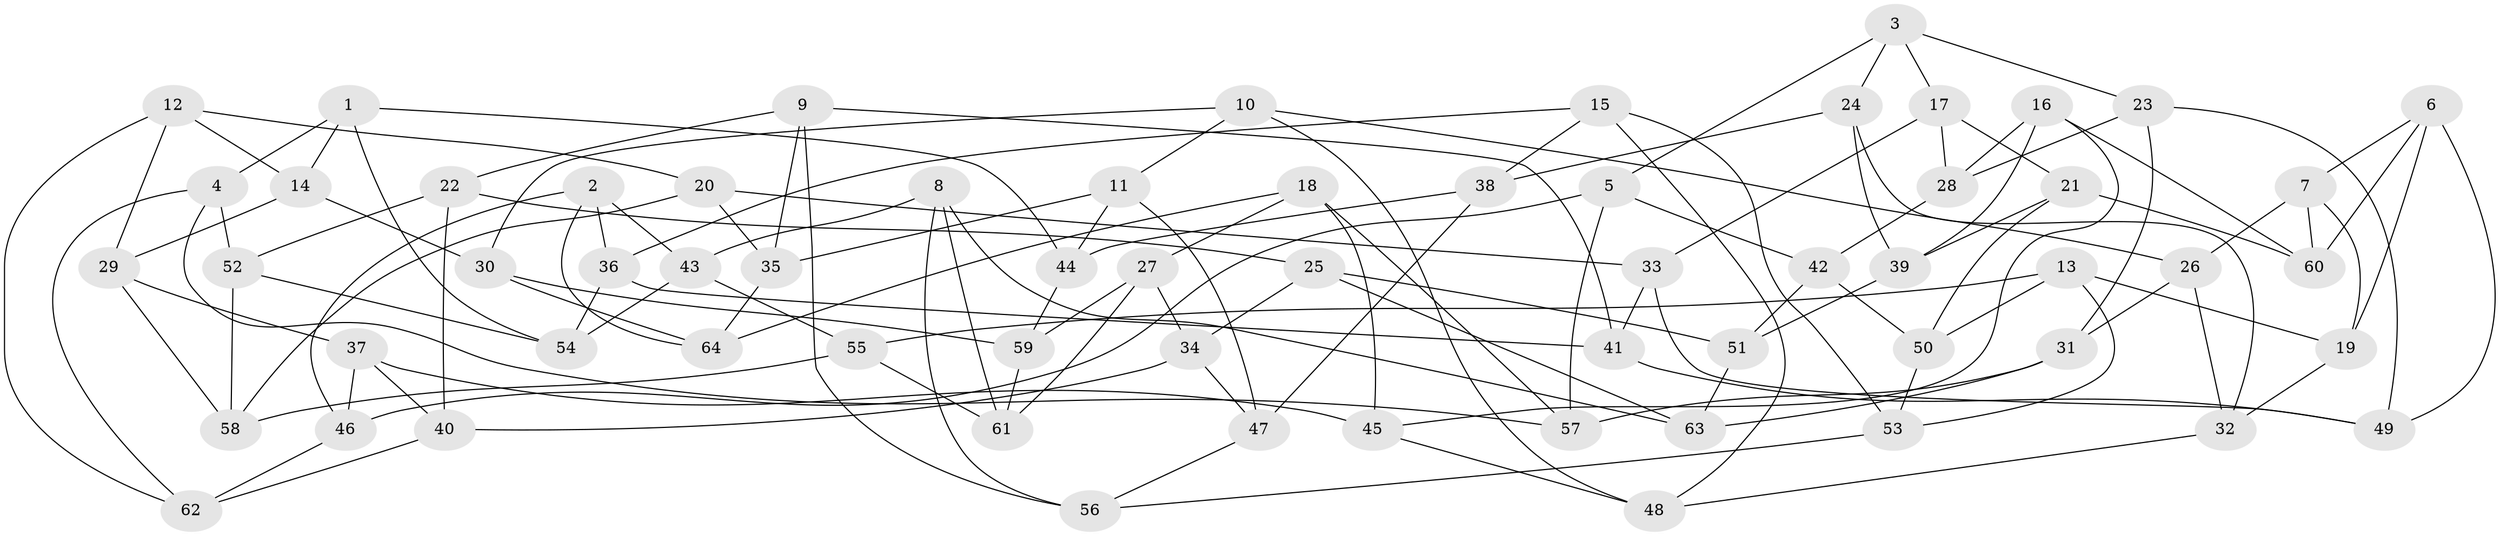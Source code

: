 // coarse degree distribution, {4: 0.8222222222222222, 7: 0.044444444444444446, 9: 0.06666666666666667, 3: 0.06666666666666667}
// Generated by graph-tools (version 1.1) at 2025/53/03/04/25 22:53:52]
// undirected, 64 vertices, 128 edges
graph export_dot {
  node [color=gray90,style=filled];
  1;
  2;
  3;
  4;
  5;
  6;
  7;
  8;
  9;
  10;
  11;
  12;
  13;
  14;
  15;
  16;
  17;
  18;
  19;
  20;
  21;
  22;
  23;
  24;
  25;
  26;
  27;
  28;
  29;
  30;
  31;
  32;
  33;
  34;
  35;
  36;
  37;
  38;
  39;
  40;
  41;
  42;
  43;
  44;
  45;
  46;
  47;
  48;
  49;
  50;
  51;
  52;
  53;
  54;
  55;
  56;
  57;
  58;
  59;
  60;
  61;
  62;
  63;
  64;
  1 -- 4;
  1 -- 14;
  1 -- 44;
  1 -- 54;
  2 -- 64;
  2 -- 43;
  2 -- 46;
  2 -- 36;
  3 -- 17;
  3 -- 23;
  3 -- 5;
  3 -- 24;
  4 -- 57;
  4 -- 52;
  4 -- 62;
  5 -- 46;
  5 -- 57;
  5 -- 42;
  6 -- 19;
  6 -- 7;
  6 -- 60;
  6 -- 49;
  7 -- 26;
  7 -- 19;
  7 -- 60;
  8 -- 43;
  8 -- 56;
  8 -- 61;
  8 -- 63;
  9 -- 56;
  9 -- 41;
  9 -- 22;
  9 -- 35;
  10 -- 48;
  10 -- 26;
  10 -- 30;
  10 -- 11;
  11 -- 35;
  11 -- 44;
  11 -- 47;
  12 -- 29;
  12 -- 14;
  12 -- 20;
  12 -- 62;
  13 -- 53;
  13 -- 50;
  13 -- 19;
  13 -- 55;
  14 -- 29;
  14 -- 30;
  15 -- 38;
  15 -- 53;
  15 -- 36;
  15 -- 48;
  16 -- 39;
  16 -- 60;
  16 -- 28;
  16 -- 45;
  17 -- 21;
  17 -- 33;
  17 -- 28;
  18 -- 45;
  18 -- 64;
  18 -- 57;
  18 -- 27;
  19 -- 32;
  20 -- 58;
  20 -- 33;
  20 -- 35;
  21 -- 60;
  21 -- 39;
  21 -- 50;
  22 -- 25;
  22 -- 40;
  22 -- 52;
  23 -- 49;
  23 -- 28;
  23 -- 31;
  24 -- 38;
  24 -- 32;
  24 -- 39;
  25 -- 63;
  25 -- 51;
  25 -- 34;
  26 -- 31;
  26 -- 32;
  27 -- 59;
  27 -- 61;
  27 -- 34;
  28 -- 42;
  29 -- 37;
  29 -- 58;
  30 -- 64;
  30 -- 59;
  31 -- 57;
  31 -- 63;
  32 -- 48;
  33 -- 49;
  33 -- 41;
  34 -- 40;
  34 -- 47;
  35 -- 64;
  36 -- 54;
  36 -- 41;
  37 -- 40;
  37 -- 46;
  37 -- 45;
  38 -- 47;
  38 -- 44;
  39 -- 51;
  40 -- 62;
  41 -- 49;
  42 -- 51;
  42 -- 50;
  43 -- 55;
  43 -- 54;
  44 -- 59;
  45 -- 48;
  46 -- 62;
  47 -- 56;
  50 -- 53;
  51 -- 63;
  52 -- 54;
  52 -- 58;
  53 -- 56;
  55 -- 58;
  55 -- 61;
  59 -- 61;
}
